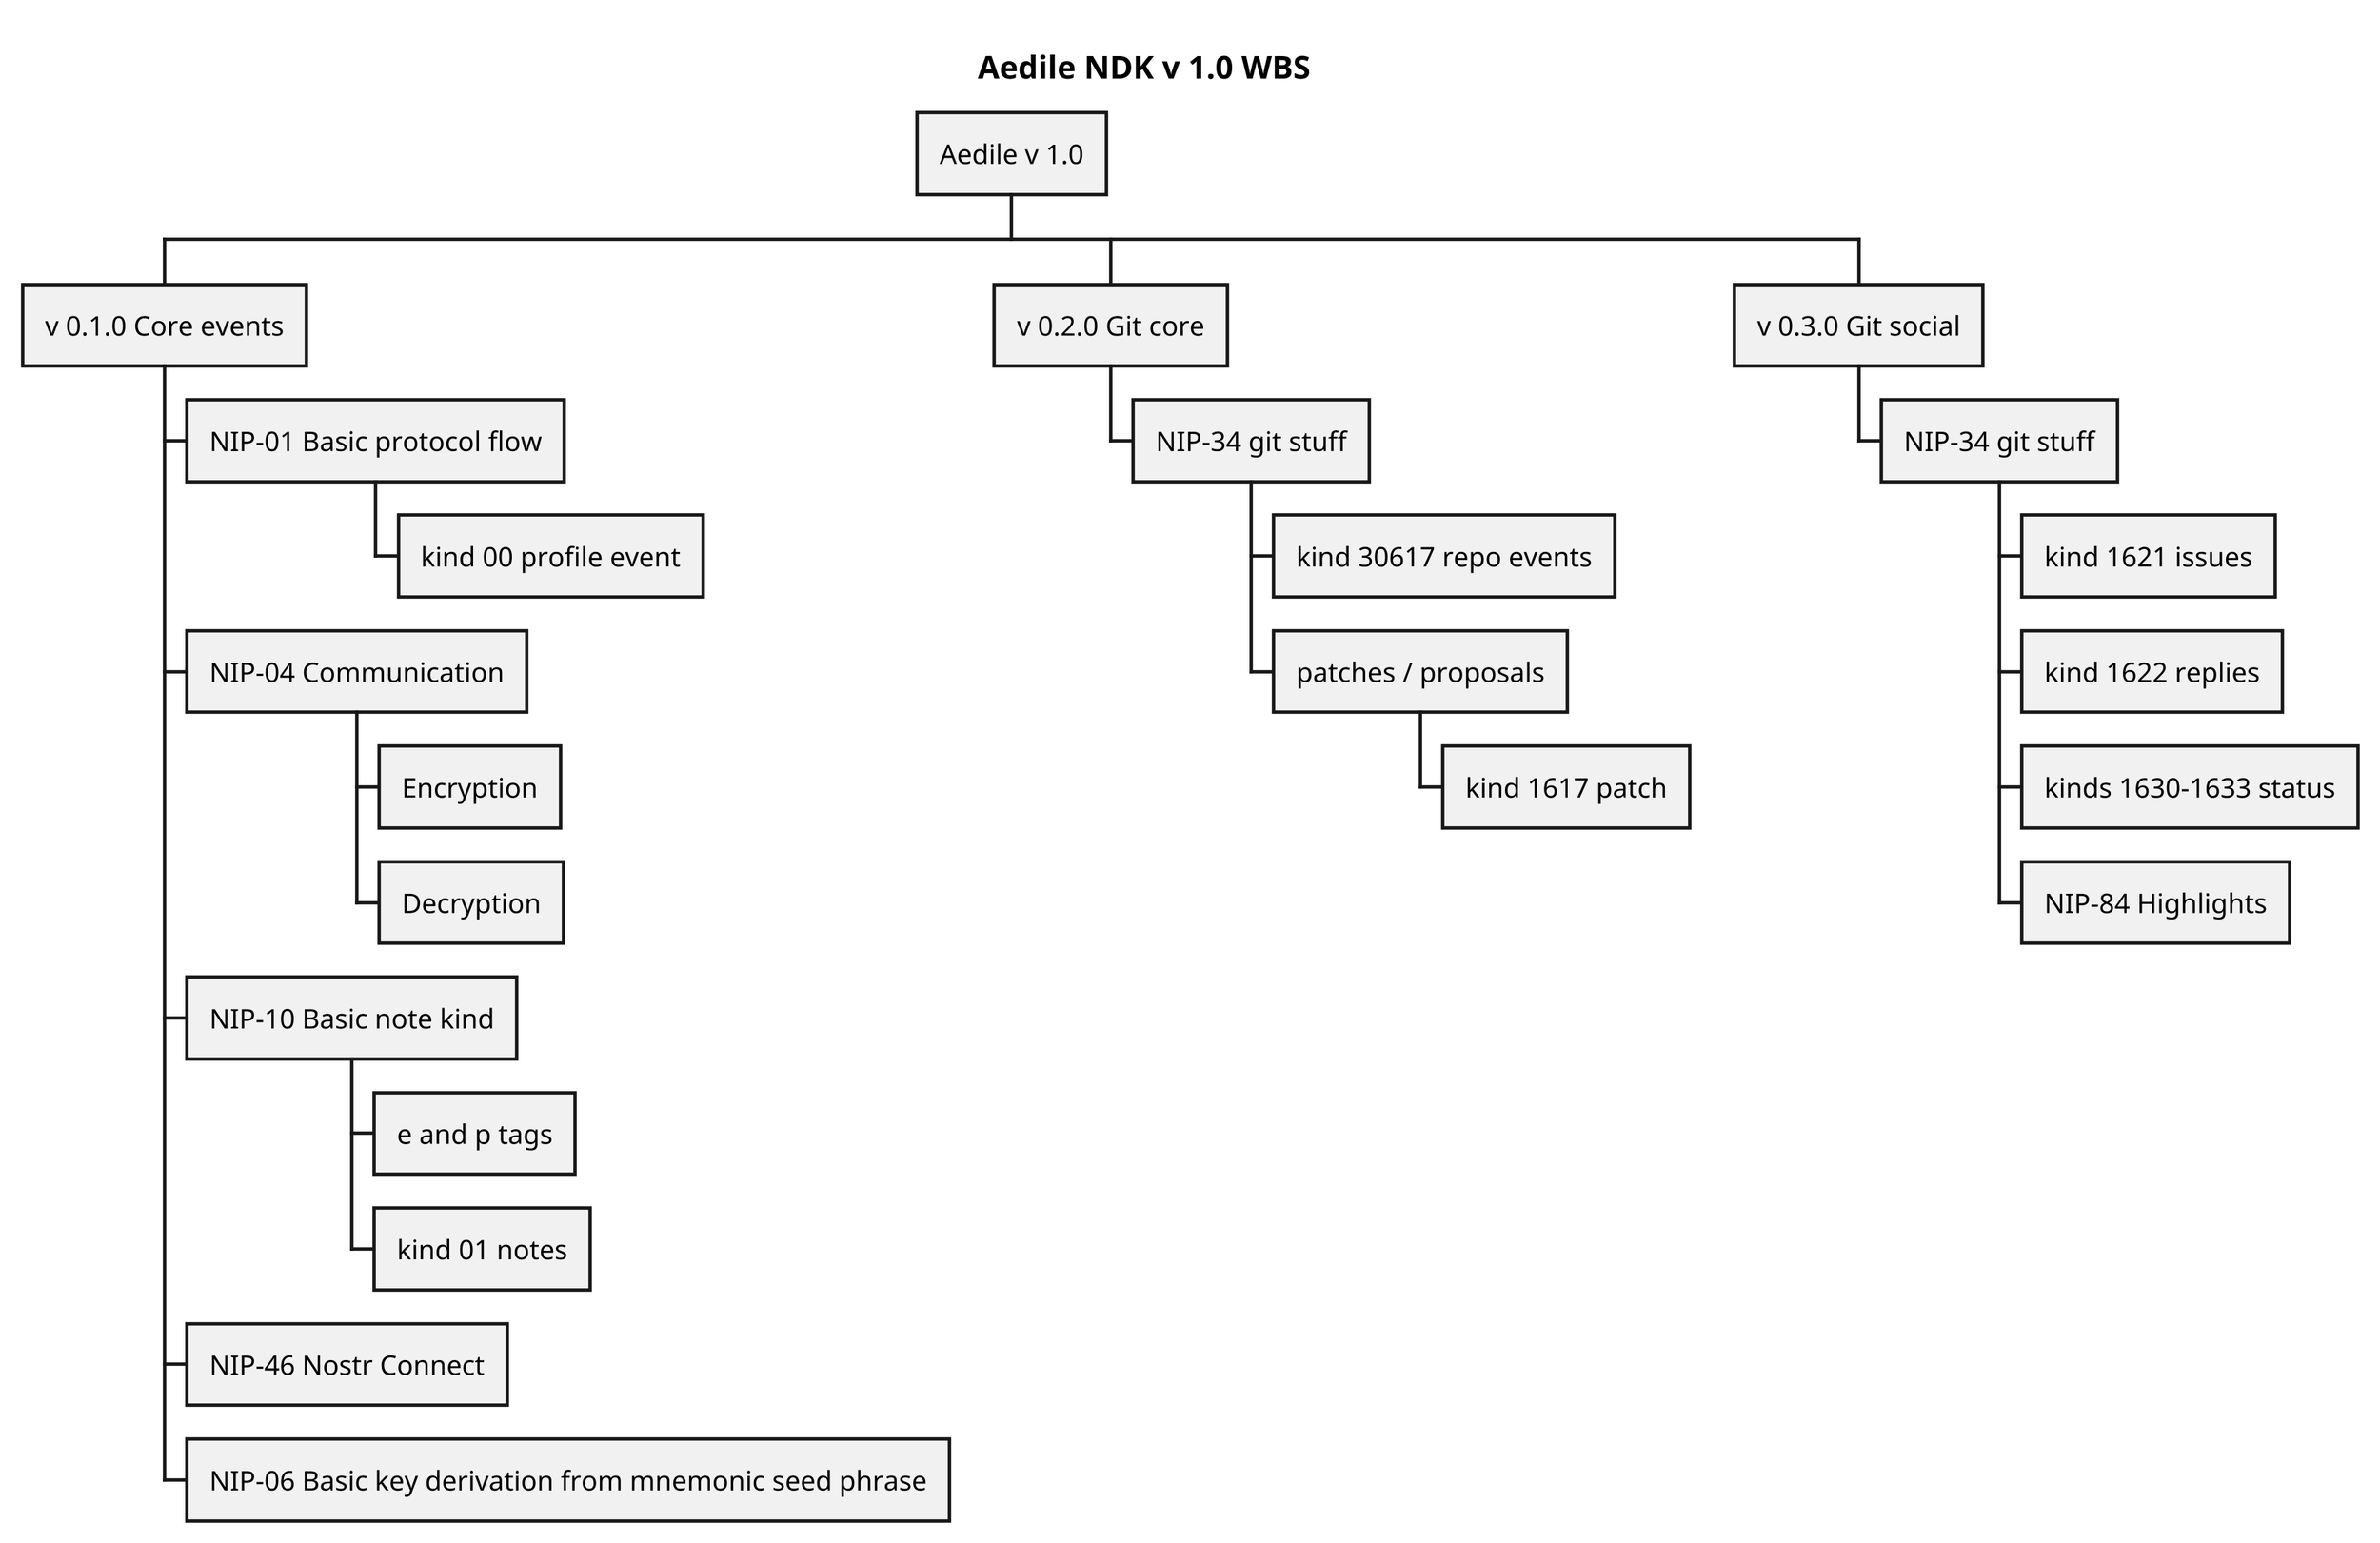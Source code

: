 @startwbs Aedile_v1.0_WBS

skinparam dpi 300
title Aedile NDK v 1.0 WBS

* Aedile v 1.0

** v 0.1.0 Core events
*** NIP-01 Basic protocol flow
**** kind 00 profile event
*** NIP-04 Communication
**** Encryption
**** Decryption
*** NIP-10 Basic note kind
**** e and p tags
**** kind 01 notes
*** NIP-46 Nostr Connect
*** NIP-06 Basic key derivation from mnemonic seed phrase

** v 0.2.0 Git core
*** NIP-34 git stuff
**** kind 30617 repo events
**** patches / proposals
***** kind 1617 patch

** v 0.3.0 Git social
*** NIP-34 git stuff
**** kind 1621 issues
**** kind 1622 replies
**** kinds 1630-1633 status
**** NIP-84 Highlights

@endwbs